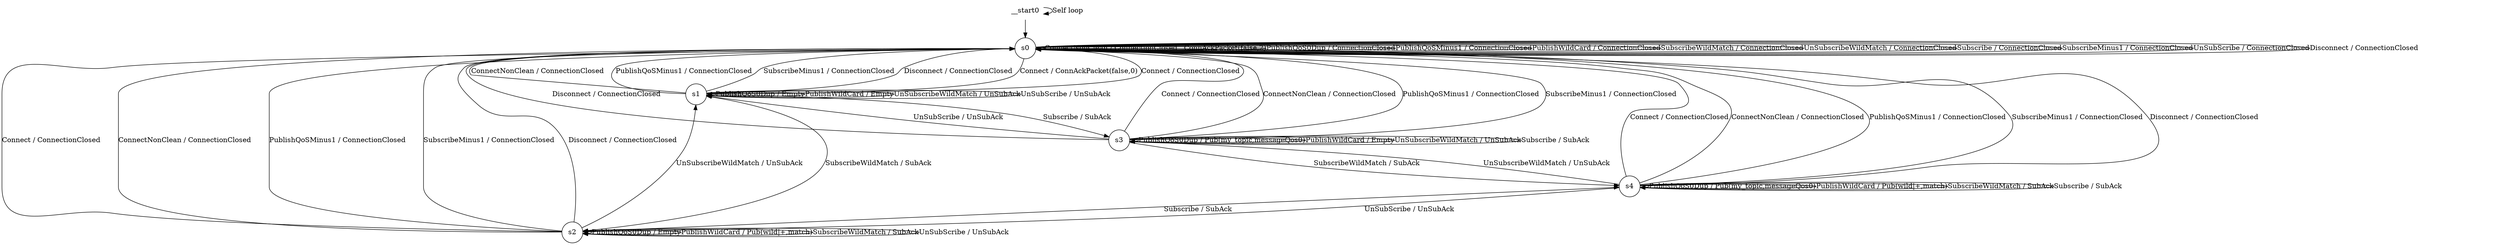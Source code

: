 digraph g {
	graph [name=g];
	__start0	[shape=none];
	__start0 -> __start0	[key=0,
		label="Self loop"];
	s0	[label=s0,
		shape=circle];
	__start0 -> s0	[key=0];
	s0 -> s0	[key=0,
		label="ConnectNonClean / ConnectionClosed__ConnAckPacket(false,2)"];
	s0 -> s0	[key=1,
		label="PublishQoS0Dup / ConnectionClosed"];
	s0 -> s0	[key=2,
		label="PublishQoSMinus1 / ConnectionClosed"];
	s0 -> s0	[key=3,
		label="PublishWildCard / ConnectionClosed"];
	s0 -> s0	[key=4,
		label="SubscribeWildMatch / ConnectionClosed"];
	s0 -> s0	[key=5,
		label="UnSubscribeWildMatch / ConnectionClosed"];
	s0 -> s0	[key=6,
		label="Subscribe / ConnectionClosed"];
	s0 -> s0	[key=7,
		label="SubscribeMinus1 / ConnectionClosed"];
	s0 -> s0	[key=8,
		label="UnSubScribe / ConnectionClosed"];
	s0 -> s0	[key=9,
		label="Disconnect / ConnectionClosed"];
	s1	[label=s1,
		shape=circle];
	s0 -> s1	[key=0,
		label="Connect / ConnAckPacket(false,0)"];
	s1 -> s0	[key=0,
		label="Connect / ConnectionClosed"];
	s1 -> s0	[key=1,
		label="ConnectNonClean / ConnectionClosed"];
	s1 -> s0	[key=2,
		label="PublishQoSMinus1 / ConnectionClosed"];
	s1 -> s0	[key=3,
		label="SubscribeMinus1 / ConnectionClosed"];
	s1 -> s0	[key=4,
		label="Disconnect / ConnectionClosed"];
	s1 -> s1	[key=0,
		label="PublishQoS0Dup / Empty"];
	s1 -> s1	[key=1,
		label="PublishWildCard / Empty"];
	s1 -> s1	[key=2,
		label="UnSubscribeWildMatch / UnSubAck"];
	s1 -> s1	[key=3,
		label="UnSubScribe / UnSubAck"];
	s2	[label=s2,
		shape=circle];
	s1 -> s2	[key=0,
		label="SubscribeWildMatch / SubAck"];
	s3	[label=s3,
		shape=circle];
	s1 -> s3	[key=0,
		label="Subscribe / SubAck"];
	s2 -> s0	[key=0,
		label="Connect / ConnectionClosed"];
	s2 -> s0	[key=1,
		label="ConnectNonClean / ConnectionClosed"];
	s2 -> s0	[key=2,
		label="PublishQoSMinus1 / ConnectionClosed"];
	s2 -> s0	[key=3,
		label="SubscribeMinus1 / ConnectionClosed"];
	s2 -> s0	[key=4,
		label="Disconnect / ConnectionClosed"];
	s2 -> s1	[key=0,
		label="UnSubscribeWildMatch / UnSubAck"];
	s2 -> s2	[key=0,
		label="PublishQoS0Dup / Empty"];
	s2 -> s2	[key=1,
		label="PublishWildCard / Pub(wild|+,match)"];
	s2 -> s2	[key=2,
		label="SubscribeWildMatch / SubAck"];
	s2 -> s2	[key=3,
		label="UnSubScribe / UnSubAck"];
	s4	[label=s4,
		shape=circle];
	s2 -> s4	[key=0,
		label="Subscribe / SubAck"];
	s3 -> s0	[key=0,
		label="Connect / ConnectionClosed"];
	s3 -> s0	[key=1,
		label="ConnectNonClean / ConnectionClosed"];
	s3 -> s0	[key=2,
		label="PublishQoSMinus1 / ConnectionClosed"];
	s3 -> s0	[key=3,
		label="SubscribeMinus1 / ConnectionClosed"];
	s3 -> s0	[key=4,
		label="Disconnect / ConnectionClosed"];
	s3 -> s1	[key=0,
		label="UnSubScribe / UnSubAck"];
	s3 -> s3	[key=0,
		label="PublishQoS0Dup / Pub(my_topic,messageQos0)"];
	s3 -> s3	[key=1,
		label="PublishWildCard / Empty"];
	s3 -> s3	[key=2,
		label="UnSubscribeWildMatch / UnSubAck"];
	s3 -> s3	[key=3,
		label="Subscribe / SubAck"];
	s3 -> s4	[key=0,
		label="SubscribeWildMatch / SubAck"];
	s4 -> s0	[key=0,
		label="Connect / ConnectionClosed"];
	s4 -> s0	[key=1,
		label="ConnectNonClean / ConnectionClosed"];
	s4 -> s0	[key=2,
		label="PublishQoSMinus1 / ConnectionClosed"];
	s4 -> s0	[key=3,
		label="SubscribeMinus1 / ConnectionClosed"];
	s4 -> s0	[key=4,
		label="Disconnect / ConnectionClosed"];
	s4 -> s2	[key=0,
		label="UnSubScribe / UnSubAck"];
	s4 -> s3	[key=0,
		label="UnSubscribeWildMatch / UnSubAck"];
	s4 -> s4	[key=0,
		label="PublishQoS0Dup / Pub(my_topic,messageQos0)"];
	s4 -> s4	[key=1,
		label="PublishWildCard / Pub(wild|+,match)"];
	s4 -> s4	[key=2,
		label="SubscribeWildMatch / SubAck"];
	s4 -> s4	[key=3,
		label="Subscribe / SubAck"];
}
